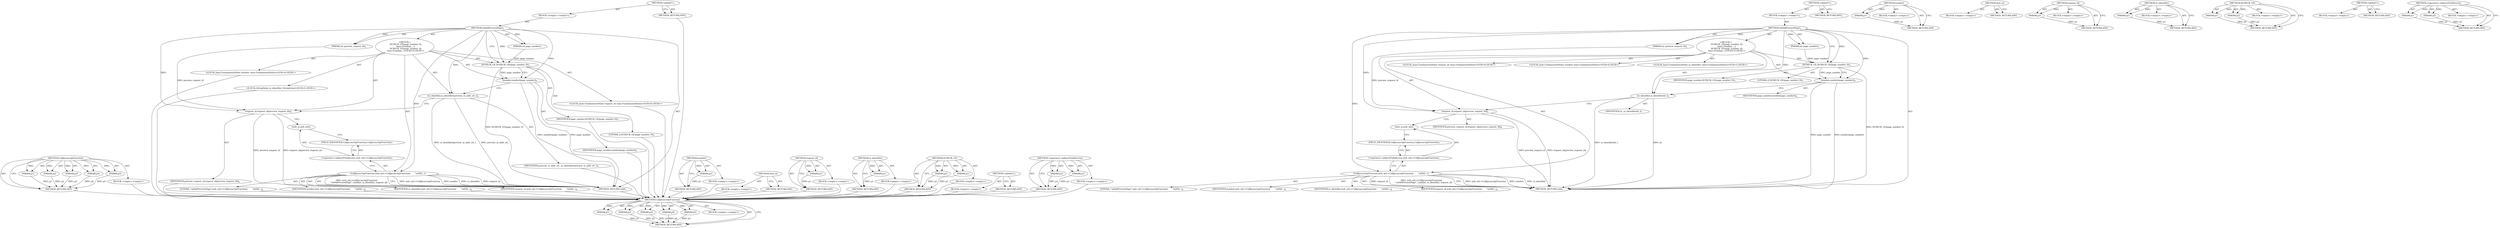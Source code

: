 digraph "&lt;operator&gt;.indirectFieldAccess" {
vulnerable_72 [label=<(METHOD,CallJavascriptFunction)>];
vulnerable_73 [label=<(PARAM,p1)>];
vulnerable_74 [label=<(PARAM,p2)>];
vulnerable_75 [label=<(PARAM,p3)>];
vulnerable_76 [label=<(PARAM,p4)>];
vulnerable_77 [label=<(PARAM,p5)>];
vulnerable_78 [label=<(BLOCK,&lt;empty&gt;,&lt;empty&gt;)>];
vulnerable_79 [label=<(METHOD_RETURN,ANY)>];
vulnerable_6 [label=<(METHOD,&lt;global&gt;)<SUB>1</SUB>>];
vulnerable_7 [label=<(BLOCK,&lt;empty&gt;,&lt;empty&gt;)<SUB>1</SUB>>];
vulnerable_8 [label=<(METHOD,OnDidPreviewPage)<SUB>1</SUB>>];
vulnerable_9 [label=<(PARAM,int page_number)<SUB>1</SUB>>];
vulnerable_10 [label=<(PARAM,int preview_request_id)<SUB>2</SUB>>];
vulnerable_11 [label="<(BLOCK,{
   DCHECK_GE(page_number, 0);
   base::Fundam...,{
   DCHECK_GE(page_number, 0);
   base::Fundam...)<SUB>2</SUB>>"];
vulnerable_12 [label=<(DCHECK_GE,DCHECK_GE(page_number, 0))<SUB>3</SUB>>];
vulnerable_13 [label=<(IDENTIFIER,page_number,DCHECK_GE(page_number, 0))<SUB>3</SUB>>];
vulnerable_14 [label=<(LITERAL,0,DCHECK_GE(page_number, 0))<SUB>3</SUB>>];
vulnerable_15 [label="<(LOCAL,base.FundamentalValue number: base.FundamentalValue)<SUB>4</SUB>>"];
vulnerable_16 [label=<(number,number(page_number))<SUB>4</SUB>>];
vulnerable_17 [label=<(IDENTIFIER,page_number,number(page_number))<SUB>4</SUB>>];
vulnerable_18 [label="<(LOCAL,StringValue ui_identifier: StringValue)<SUB>5</SUB>>"];
vulnerable_19 [label=<(ui_identifier,ui_identifier(preview_ui_addr_str_))<SUB>5</SUB>>];
vulnerable_20 [label=<(IDENTIFIER,preview_ui_addr_str_,ui_identifier(preview_ui_addr_str_))<SUB>5</SUB>>];
vulnerable_21 [label="<(LOCAL,base.FundamentalValue request_id: base.FundamentalValue)<SUB>6</SUB>>"];
vulnerable_22 [label=<(request_id,request_id(preview_request_id))<SUB>6</SUB>>];
vulnerable_23 [label=<(IDENTIFIER,preview_request_id,request_id(preview_request_id))<SUB>6</SUB>>];
vulnerable_24 [label=<(CallJavascriptFunction,web_ui()-&gt;CallJavascriptFunction(
       &quot;onDid...)<SUB>7</SUB>>];
vulnerable_25 [label=<(&lt;operator&gt;.indirectFieldAccess,web_ui()-&gt;CallJavascriptFunction)<SUB>7</SUB>>];
vulnerable_26 [label=<(web_ui,web_ui())<SUB>7</SUB>>];
vulnerable_27 [label=<(FIELD_IDENTIFIER,CallJavascriptFunction,CallJavascriptFunction)<SUB>7</SUB>>];
vulnerable_28 [label=<(LITERAL,&quot;onDidPreviewPage&quot;,web_ui()-&gt;CallJavascriptFunction(
       &quot;onDid...)<SUB>8</SUB>>];
vulnerable_29 [label=<(IDENTIFIER,number,web_ui()-&gt;CallJavascriptFunction(
       &quot;onDid...)<SUB>8</SUB>>];
vulnerable_30 [label=<(IDENTIFIER,ui_identifier,web_ui()-&gt;CallJavascriptFunction(
       &quot;onDid...)<SUB>8</SUB>>];
vulnerable_31 [label=<(IDENTIFIER,request_id,web_ui()-&gt;CallJavascriptFunction(
       &quot;onDid...)<SUB>8</SUB>>];
vulnerable_32 [label=<(METHOD_RETURN,void)<SUB>1</SUB>>];
vulnerable_34 [label=<(METHOD_RETURN,ANY)<SUB>1</SUB>>];
vulnerable_60 [label=<(METHOD,number)>];
vulnerable_61 [label=<(PARAM,p1)>];
vulnerable_62 [label=<(BLOCK,&lt;empty&gt;,&lt;empty&gt;)>];
vulnerable_63 [label=<(METHOD_RETURN,ANY)>];
vulnerable_85 [label=<(METHOD,web_ui)>];
vulnerable_86 [label=<(BLOCK,&lt;empty&gt;,&lt;empty&gt;)>];
vulnerable_87 [label=<(METHOD_RETURN,ANY)>];
vulnerable_68 [label=<(METHOD,request_id)>];
vulnerable_69 [label=<(PARAM,p1)>];
vulnerable_70 [label=<(BLOCK,&lt;empty&gt;,&lt;empty&gt;)>];
vulnerable_71 [label=<(METHOD_RETURN,ANY)>];
vulnerable_64 [label=<(METHOD,ui_identifier)>];
vulnerable_65 [label=<(PARAM,p1)>];
vulnerable_66 [label=<(BLOCK,&lt;empty&gt;,&lt;empty&gt;)>];
vulnerable_67 [label=<(METHOD_RETURN,ANY)>];
vulnerable_55 [label=<(METHOD,DCHECK_GE)>];
vulnerable_56 [label=<(PARAM,p1)>];
vulnerable_57 [label=<(PARAM,p2)>];
vulnerable_58 [label=<(BLOCK,&lt;empty&gt;,&lt;empty&gt;)>];
vulnerable_59 [label=<(METHOD_RETURN,ANY)>];
vulnerable_49 [label=<(METHOD,&lt;global&gt;)<SUB>1</SUB>>];
vulnerable_50 [label=<(BLOCK,&lt;empty&gt;,&lt;empty&gt;)>];
vulnerable_51 [label=<(METHOD_RETURN,ANY)>];
vulnerable_80 [label=<(METHOD,&lt;operator&gt;.indirectFieldAccess)>];
vulnerable_81 [label=<(PARAM,p1)>];
vulnerable_82 [label=<(PARAM,p2)>];
vulnerable_83 [label=<(BLOCK,&lt;empty&gt;,&lt;empty&gt;)>];
vulnerable_84 [label=<(METHOD_RETURN,ANY)>];
fixed_70 [label=<(METHOD,CallJavascriptFunction)>];
fixed_71 [label=<(PARAM,p1)>];
fixed_72 [label=<(PARAM,p2)>];
fixed_73 [label=<(PARAM,p3)>];
fixed_74 [label=<(PARAM,p4)>];
fixed_75 [label=<(PARAM,p5)>];
fixed_76 [label=<(BLOCK,&lt;empty&gt;,&lt;empty&gt;)>];
fixed_77 [label=<(METHOD_RETURN,ANY)>];
fixed_6 [label=<(METHOD,&lt;global&gt;)<SUB>1</SUB>>];
fixed_7 [label=<(BLOCK,&lt;empty&gt;,&lt;empty&gt;)<SUB>1</SUB>>];
fixed_8 [label=<(METHOD,OnDidPreviewPage)<SUB>1</SUB>>];
fixed_9 [label=<(PARAM,int page_number)<SUB>1</SUB>>];
fixed_10 [label=<(PARAM,int preview_request_id)<SUB>2</SUB>>];
fixed_11 [label="<(BLOCK,{
   DCHECK_GE(page_number, 0);
   base::Fundam...,{
   DCHECK_GE(page_number, 0);
   base::Fundam...)<SUB>2</SUB>>"];
fixed_12 [label=<(DCHECK_GE,DCHECK_GE(page_number, 0))<SUB>3</SUB>>];
fixed_13 [label=<(IDENTIFIER,page_number,DCHECK_GE(page_number, 0))<SUB>3</SUB>>];
fixed_14 [label=<(LITERAL,0,DCHECK_GE(page_number, 0))<SUB>3</SUB>>];
fixed_15 [label="<(LOCAL,base.FundamentalValue number: base.FundamentalValue)<SUB>4</SUB>>"];
fixed_16 [label=<(number,number(page_number))<SUB>4</SUB>>];
fixed_17 [label=<(IDENTIFIER,page_number,number(page_number))<SUB>4</SUB>>];
fixed_18 [label="<(LOCAL,base.FundamentalValue ui_identifier: base.FundamentalValue)<SUB>5</SUB>>"];
fixed_19 [label=<(ui_identifier,ui_identifier(id_))<SUB>5</SUB>>];
fixed_20 [label=<(IDENTIFIER,id_,ui_identifier(id_))<SUB>5</SUB>>];
fixed_21 [label="<(LOCAL,base.FundamentalValue request_id: base.FundamentalValue)<SUB>6</SUB>>"];
fixed_22 [label=<(request_id,request_id(preview_request_id))<SUB>6</SUB>>];
fixed_23 [label=<(IDENTIFIER,preview_request_id,request_id(preview_request_id))<SUB>6</SUB>>];
fixed_24 [label=<(CallJavascriptFunction,web_ui()-&gt;CallJavascriptFunction(
       &quot;onDid...)<SUB>7</SUB>>];
fixed_25 [label=<(&lt;operator&gt;.indirectFieldAccess,web_ui()-&gt;CallJavascriptFunction)<SUB>7</SUB>>];
fixed_26 [label=<(web_ui,web_ui())<SUB>7</SUB>>];
fixed_27 [label=<(FIELD_IDENTIFIER,CallJavascriptFunction,CallJavascriptFunction)<SUB>7</SUB>>];
fixed_28 [label=<(LITERAL,&quot;onDidPreviewPage&quot;,web_ui()-&gt;CallJavascriptFunction(
       &quot;onDid...)<SUB>8</SUB>>];
fixed_29 [label=<(IDENTIFIER,number,web_ui()-&gt;CallJavascriptFunction(
       &quot;onDid...)<SUB>8</SUB>>];
fixed_30 [label=<(IDENTIFIER,ui_identifier,web_ui()-&gt;CallJavascriptFunction(
       &quot;onDid...)<SUB>8</SUB>>];
fixed_31 [label=<(IDENTIFIER,request_id,web_ui()-&gt;CallJavascriptFunction(
       &quot;onDid...)<SUB>8</SUB>>];
fixed_32 [label=<(METHOD_RETURN,void)<SUB>1</SUB>>];
fixed_34 [label=<(METHOD_RETURN,ANY)<SUB>1</SUB>>];
fixed_58 [label=<(METHOD,number)>];
fixed_59 [label=<(PARAM,p1)>];
fixed_60 [label=<(BLOCK,&lt;empty&gt;,&lt;empty&gt;)>];
fixed_61 [label=<(METHOD_RETURN,ANY)>];
fixed_83 [label=<(METHOD,web_ui)>];
fixed_84 [label=<(BLOCK,&lt;empty&gt;,&lt;empty&gt;)>];
fixed_85 [label=<(METHOD_RETURN,ANY)>];
fixed_66 [label=<(METHOD,request_id)>];
fixed_67 [label=<(PARAM,p1)>];
fixed_68 [label=<(BLOCK,&lt;empty&gt;,&lt;empty&gt;)>];
fixed_69 [label=<(METHOD_RETURN,ANY)>];
fixed_62 [label=<(METHOD,ui_identifier)>];
fixed_63 [label=<(PARAM,p1)>];
fixed_64 [label=<(BLOCK,&lt;empty&gt;,&lt;empty&gt;)>];
fixed_65 [label=<(METHOD_RETURN,ANY)>];
fixed_53 [label=<(METHOD,DCHECK_GE)>];
fixed_54 [label=<(PARAM,p1)>];
fixed_55 [label=<(PARAM,p2)>];
fixed_56 [label=<(BLOCK,&lt;empty&gt;,&lt;empty&gt;)>];
fixed_57 [label=<(METHOD_RETURN,ANY)>];
fixed_47 [label=<(METHOD,&lt;global&gt;)<SUB>1</SUB>>];
fixed_48 [label=<(BLOCK,&lt;empty&gt;,&lt;empty&gt;)>];
fixed_49 [label=<(METHOD_RETURN,ANY)>];
fixed_78 [label=<(METHOD,&lt;operator&gt;.indirectFieldAccess)>];
fixed_79 [label=<(PARAM,p1)>];
fixed_80 [label=<(PARAM,p2)>];
fixed_81 [label=<(BLOCK,&lt;empty&gt;,&lt;empty&gt;)>];
fixed_82 [label=<(METHOD_RETURN,ANY)>];
vulnerable_72 -> vulnerable_73  [key=0, label="AST: "];
vulnerable_72 -> vulnerable_73  [key=1, label="DDG: "];
vulnerable_72 -> vulnerable_78  [key=0, label="AST: "];
vulnerable_72 -> vulnerable_74  [key=0, label="AST: "];
vulnerable_72 -> vulnerable_74  [key=1, label="DDG: "];
vulnerable_72 -> vulnerable_79  [key=0, label="AST: "];
vulnerable_72 -> vulnerable_79  [key=1, label="CFG: "];
vulnerable_72 -> vulnerable_75  [key=0, label="AST: "];
vulnerable_72 -> vulnerable_75  [key=1, label="DDG: "];
vulnerable_72 -> vulnerable_76  [key=0, label="AST: "];
vulnerable_72 -> vulnerable_76  [key=1, label="DDG: "];
vulnerable_72 -> vulnerable_77  [key=0, label="AST: "];
vulnerable_72 -> vulnerable_77  [key=1, label="DDG: "];
vulnerable_73 -> vulnerable_79  [key=0, label="DDG: p1"];
vulnerable_74 -> vulnerable_79  [key=0, label="DDG: p2"];
vulnerable_75 -> vulnerable_79  [key=0, label="DDG: p3"];
vulnerable_76 -> vulnerable_79  [key=0, label="DDG: p4"];
vulnerable_77 -> vulnerable_79  [key=0, label="DDG: p5"];
vulnerable_78 -> fixed_70  [key=0];
vulnerable_79 -> fixed_70  [key=0];
vulnerable_6 -> vulnerable_7  [key=0, label="AST: "];
vulnerable_6 -> vulnerable_34  [key=0, label="AST: "];
vulnerable_6 -> vulnerable_34  [key=1, label="CFG: "];
vulnerable_7 -> vulnerable_8  [key=0, label="AST: "];
vulnerable_8 -> vulnerable_9  [key=0, label="AST: "];
vulnerable_8 -> vulnerable_9  [key=1, label="DDG: "];
vulnerable_8 -> vulnerable_10  [key=0, label="AST: "];
vulnerable_8 -> vulnerable_10  [key=1, label="DDG: "];
vulnerable_8 -> vulnerable_11  [key=0, label="AST: "];
vulnerable_8 -> vulnerable_32  [key=0, label="AST: "];
vulnerable_8 -> vulnerable_12  [key=0, label="CFG: "];
vulnerable_8 -> vulnerable_12  [key=1, label="DDG: "];
vulnerable_8 -> vulnerable_16  [key=0, label="DDG: "];
vulnerable_8 -> vulnerable_19  [key=0, label="DDG: "];
vulnerable_8 -> vulnerable_22  [key=0, label="DDG: "];
vulnerable_8 -> vulnerable_24  [key=0, label="DDG: "];
vulnerable_9 -> vulnerable_12  [key=0, label="DDG: page_number"];
vulnerable_10 -> vulnerable_22  [key=0, label="DDG: preview_request_id"];
vulnerable_11 -> vulnerable_12  [key=0, label="AST: "];
vulnerable_11 -> vulnerable_15  [key=0, label="AST: "];
vulnerable_11 -> vulnerable_16  [key=0, label="AST: "];
vulnerable_11 -> vulnerable_18  [key=0, label="AST: "];
vulnerable_11 -> vulnerable_19  [key=0, label="AST: "];
vulnerable_11 -> vulnerable_21  [key=0, label="AST: "];
vulnerable_11 -> vulnerable_22  [key=0, label="AST: "];
vulnerable_11 -> vulnerable_24  [key=0, label="AST: "];
vulnerable_12 -> vulnerable_13  [key=0, label="AST: "];
vulnerable_12 -> vulnerable_14  [key=0, label="AST: "];
vulnerable_12 -> vulnerable_16  [key=0, label="CFG: "];
vulnerable_12 -> vulnerable_16  [key=1, label="DDG: page_number"];
vulnerable_12 -> vulnerable_32  [key=0, label="DDG: DCHECK_GE(page_number, 0)"];
vulnerable_13 -> fixed_70  [key=0];
vulnerable_14 -> fixed_70  [key=0];
vulnerable_15 -> fixed_70  [key=0];
vulnerable_16 -> vulnerable_17  [key=0, label="AST: "];
vulnerable_16 -> vulnerable_19  [key=0, label="CFG: "];
vulnerable_16 -> vulnerable_32  [key=0, label="DDG: page_number"];
vulnerable_16 -> vulnerable_32  [key=1, label="DDG: number(page_number)"];
vulnerable_17 -> fixed_70  [key=0];
vulnerable_18 -> fixed_70  [key=0];
vulnerable_19 -> vulnerable_20  [key=0, label="AST: "];
vulnerable_19 -> vulnerable_22  [key=0, label="CFG: "];
vulnerable_19 -> vulnerable_32  [key=0, label="DDG: ui_identifier(preview_ui_addr_str_)"];
vulnerable_19 -> vulnerable_32  [key=1, label="DDG: preview_ui_addr_str_"];
vulnerable_20 -> fixed_70  [key=0];
vulnerable_21 -> fixed_70  [key=0];
vulnerable_22 -> vulnerable_23  [key=0, label="AST: "];
vulnerable_22 -> vulnerable_26  [key=0, label="CFG: "];
vulnerable_22 -> vulnerable_32  [key=0, label="DDG: preview_request_id"];
vulnerable_22 -> vulnerable_32  [key=1, label="DDG: request_id(preview_request_id)"];
vulnerable_23 -> fixed_70  [key=0];
vulnerable_24 -> vulnerable_25  [key=0, label="AST: "];
vulnerable_24 -> vulnerable_28  [key=0, label="AST: "];
vulnerable_24 -> vulnerable_29  [key=0, label="AST: "];
vulnerable_24 -> vulnerable_30  [key=0, label="AST: "];
vulnerable_24 -> vulnerable_31  [key=0, label="AST: "];
vulnerable_24 -> vulnerable_32  [key=0, label="CFG: "];
vulnerable_24 -> vulnerable_32  [key=1, label="DDG: web_ui()-&gt;CallJavascriptFunction"];
vulnerable_24 -> vulnerable_32  [key=2, label="DDG: number"];
vulnerable_24 -> vulnerable_32  [key=3, label="DDG: ui_identifier"];
vulnerable_24 -> vulnerable_32  [key=4, label="DDG: request_id"];
vulnerable_24 -> vulnerable_32  [key=5, label="DDG: web_ui()-&gt;CallJavascriptFunction(
       &quot;onDidPreviewPage&quot;, number, ui_identifier, request_id)"];
vulnerable_25 -> vulnerable_26  [key=0, label="AST: "];
vulnerable_25 -> vulnerable_27  [key=0, label="AST: "];
vulnerable_25 -> vulnerable_24  [key=0, label="CFG: "];
vulnerable_26 -> vulnerable_27  [key=0, label="CFG: "];
vulnerable_27 -> vulnerable_25  [key=0, label="CFG: "];
vulnerable_28 -> fixed_70  [key=0];
vulnerable_29 -> fixed_70  [key=0];
vulnerable_30 -> fixed_70  [key=0];
vulnerable_31 -> fixed_70  [key=0];
vulnerable_32 -> fixed_70  [key=0];
vulnerable_34 -> fixed_70  [key=0];
vulnerable_60 -> vulnerable_61  [key=0, label="AST: "];
vulnerable_60 -> vulnerable_61  [key=1, label="DDG: "];
vulnerable_60 -> vulnerable_62  [key=0, label="AST: "];
vulnerable_60 -> vulnerable_63  [key=0, label="AST: "];
vulnerable_60 -> vulnerable_63  [key=1, label="CFG: "];
vulnerable_61 -> vulnerable_63  [key=0, label="DDG: p1"];
vulnerable_62 -> fixed_70  [key=0];
vulnerable_63 -> fixed_70  [key=0];
vulnerable_85 -> vulnerable_86  [key=0, label="AST: "];
vulnerable_85 -> vulnerable_87  [key=0, label="AST: "];
vulnerable_85 -> vulnerable_87  [key=1, label="CFG: "];
vulnerable_86 -> fixed_70  [key=0];
vulnerable_87 -> fixed_70  [key=0];
vulnerable_68 -> vulnerable_69  [key=0, label="AST: "];
vulnerable_68 -> vulnerable_69  [key=1, label="DDG: "];
vulnerable_68 -> vulnerable_70  [key=0, label="AST: "];
vulnerable_68 -> vulnerable_71  [key=0, label="AST: "];
vulnerable_68 -> vulnerable_71  [key=1, label="CFG: "];
vulnerable_69 -> vulnerable_71  [key=0, label="DDG: p1"];
vulnerable_70 -> fixed_70  [key=0];
vulnerable_71 -> fixed_70  [key=0];
vulnerable_64 -> vulnerable_65  [key=0, label="AST: "];
vulnerable_64 -> vulnerable_65  [key=1, label="DDG: "];
vulnerable_64 -> vulnerable_66  [key=0, label="AST: "];
vulnerable_64 -> vulnerable_67  [key=0, label="AST: "];
vulnerable_64 -> vulnerable_67  [key=1, label="CFG: "];
vulnerable_65 -> vulnerable_67  [key=0, label="DDG: p1"];
vulnerable_66 -> fixed_70  [key=0];
vulnerable_67 -> fixed_70  [key=0];
vulnerable_55 -> vulnerable_56  [key=0, label="AST: "];
vulnerable_55 -> vulnerable_56  [key=1, label="DDG: "];
vulnerable_55 -> vulnerable_58  [key=0, label="AST: "];
vulnerable_55 -> vulnerable_57  [key=0, label="AST: "];
vulnerable_55 -> vulnerable_57  [key=1, label="DDG: "];
vulnerable_55 -> vulnerable_59  [key=0, label="AST: "];
vulnerable_55 -> vulnerable_59  [key=1, label="CFG: "];
vulnerable_56 -> vulnerable_59  [key=0, label="DDG: p1"];
vulnerable_57 -> vulnerable_59  [key=0, label="DDG: p2"];
vulnerable_58 -> fixed_70  [key=0];
vulnerable_59 -> fixed_70  [key=0];
vulnerable_49 -> vulnerable_50  [key=0, label="AST: "];
vulnerable_49 -> vulnerable_51  [key=0, label="AST: "];
vulnerable_49 -> vulnerable_51  [key=1, label="CFG: "];
vulnerable_50 -> fixed_70  [key=0];
vulnerable_51 -> fixed_70  [key=0];
vulnerable_80 -> vulnerable_81  [key=0, label="AST: "];
vulnerable_80 -> vulnerable_81  [key=1, label="DDG: "];
vulnerable_80 -> vulnerable_83  [key=0, label="AST: "];
vulnerable_80 -> vulnerable_82  [key=0, label="AST: "];
vulnerable_80 -> vulnerable_82  [key=1, label="DDG: "];
vulnerable_80 -> vulnerable_84  [key=0, label="AST: "];
vulnerable_80 -> vulnerable_84  [key=1, label="CFG: "];
vulnerable_81 -> vulnerable_84  [key=0, label="DDG: p1"];
vulnerable_82 -> vulnerable_84  [key=0, label="DDG: p2"];
vulnerable_83 -> fixed_70  [key=0];
vulnerable_84 -> fixed_70  [key=0];
fixed_70 -> fixed_71  [key=0, label="AST: "];
fixed_70 -> fixed_71  [key=1, label="DDG: "];
fixed_70 -> fixed_76  [key=0, label="AST: "];
fixed_70 -> fixed_72  [key=0, label="AST: "];
fixed_70 -> fixed_72  [key=1, label="DDG: "];
fixed_70 -> fixed_77  [key=0, label="AST: "];
fixed_70 -> fixed_77  [key=1, label="CFG: "];
fixed_70 -> fixed_73  [key=0, label="AST: "];
fixed_70 -> fixed_73  [key=1, label="DDG: "];
fixed_70 -> fixed_74  [key=0, label="AST: "];
fixed_70 -> fixed_74  [key=1, label="DDG: "];
fixed_70 -> fixed_75  [key=0, label="AST: "];
fixed_70 -> fixed_75  [key=1, label="DDG: "];
fixed_71 -> fixed_77  [key=0, label="DDG: p1"];
fixed_72 -> fixed_77  [key=0, label="DDG: p2"];
fixed_73 -> fixed_77  [key=0, label="DDG: p3"];
fixed_74 -> fixed_77  [key=0, label="DDG: p4"];
fixed_75 -> fixed_77  [key=0, label="DDG: p5"];
fixed_6 -> fixed_7  [key=0, label="AST: "];
fixed_6 -> fixed_34  [key=0, label="AST: "];
fixed_6 -> fixed_34  [key=1, label="CFG: "];
fixed_7 -> fixed_8  [key=0, label="AST: "];
fixed_8 -> fixed_9  [key=0, label="AST: "];
fixed_8 -> fixed_9  [key=1, label="DDG: "];
fixed_8 -> fixed_10  [key=0, label="AST: "];
fixed_8 -> fixed_10  [key=1, label="DDG: "];
fixed_8 -> fixed_11  [key=0, label="AST: "];
fixed_8 -> fixed_32  [key=0, label="AST: "];
fixed_8 -> fixed_12  [key=0, label="CFG: "];
fixed_8 -> fixed_12  [key=1, label="DDG: "];
fixed_8 -> fixed_16  [key=0, label="DDG: "];
fixed_8 -> fixed_19  [key=0, label="DDG: "];
fixed_8 -> fixed_22  [key=0, label="DDG: "];
fixed_8 -> fixed_24  [key=0, label="DDG: "];
fixed_9 -> fixed_12  [key=0, label="DDG: page_number"];
fixed_10 -> fixed_22  [key=0, label="DDG: preview_request_id"];
fixed_11 -> fixed_12  [key=0, label="AST: "];
fixed_11 -> fixed_15  [key=0, label="AST: "];
fixed_11 -> fixed_16  [key=0, label="AST: "];
fixed_11 -> fixed_18  [key=0, label="AST: "];
fixed_11 -> fixed_19  [key=0, label="AST: "];
fixed_11 -> fixed_21  [key=0, label="AST: "];
fixed_11 -> fixed_22  [key=0, label="AST: "];
fixed_11 -> fixed_24  [key=0, label="AST: "];
fixed_12 -> fixed_13  [key=0, label="AST: "];
fixed_12 -> fixed_14  [key=0, label="AST: "];
fixed_12 -> fixed_16  [key=0, label="CFG: "];
fixed_12 -> fixed_16  [key=1, label="DDG: page_number"];
fixed_12 -> fixed_32  [key=0, label="DDG: DCHECK_GE(page_number, 0)"];
fixed_16 -> fixed_17  [key=0, label="AST: "];
fixed_16 -> fixed_19  [key=0, label="CFG: "];
fixed_16 -> fixed_32  [key=0, label="DDG: page_number"];
fixed_16 -> fixed_32  [key=1, label="DDG: number(page_number)"];
fixed_19 -> fixed_20  [key=0, label="AST: "];
fixed_19 -> fixed_22  [key=0, label="CFG: "];
fixed_19 -> fixed_32  [key=0, label="DDG: ui_identifier(id_)"];
fixed_19 -> fixed_32  [key=1, label="DDG: id_"];
fixed_22 -> fixed_23  [key=0, label="AST: "];
fixed_22 -> fixed_26  [key=0, label="CFG: "];
fixed_22 -> fixed_32  [key=0, label="DDG: preview_request_id"];
fixed_22 -> fixed_32  [key=1, label="DDG: request_id(preview_request_id)"];
fixed_24 -> fixed_25  [key=0, label="AST: "];
fixed_24 -> fixed_28  [key=0, label="AST: "];
fixed_24 -> fixed_29  [key=0, label="AST: "];
fixed_24 -> fixed_30  [key=0, label="AST: "];
fixed_24 -> fixed_31  [key=0, label="AST: "];
fixed_24 -> fixed_32  [key=0, label="CFG: "];
fixed_24 -> fixed_32  [key=1, label="DDG: web_ui()-&gt;CallJavascriptFunction"];
fixed_24 -> fixed_32  [key=2, label="DDG: number"];
fixed_24 -> fixed_32  [key=3, label="DDG: ui_identifier"];
fixed_24 -> fixed_32  [key=4, label="DDG: request_id"];
fixed_24 -> fixed_32  [key=5, label="DDG: web_ui()-&gt;CallJavascriptFunction(
       &quot;onDidPreviewPage&quot;, number, ui_identifier, request_id)"];
fixed_25 -> fixed_26  [key=0, label="AST: "];
fixed_25 -> fixed_27  [key=0, label="AST: "];
fixed_25 -> fixed_24  [key=0, label="CFG: "];
fixed_26 -> fixed_27  [key=0, label="CFG: "];
fixed_27 -> fixed_25  [key=0, label="CFG: "];
fixed_58 -> fixed_59  [key=0, label="AST: "];
fixed_58 -> fixed_59  [key=1, label="DDG: "];
fixed_58 -> fixed_60  [key=0, label="AST: "];
fixed_58 -> fixed_61  [key=0, label="AST: "];
fixed_58 -> fixed_61  [key=1, label="CFG: "];
fixed_59 -> fixed_61  [key=0, label="DDG: p1"];
fixed_83 -> fixed_84  [key=0, label="AST: "];
fixed_83 -> fixed_85  [key=0, label="AST: "];
fixed_83 -> fixed_85  [key=1, label="CFG: "];
fixed_66 -> fixed_67  [key=0, label="AST: "];
fixed_66 -> fixed_67  [key=1, label="DDG: "];
fixed_66 -> fixed_68  [key=0, label="AST: "];
fixed_66 -> fixed_69  [key=0, label="AST: "];
fixed_66 -> fixed_69  [key=1, label="CFG: "];
fixed_67 -> fixed_69  [key=0, label="DDG: p1"];
fixed_62 -> fixed_63  [key=0, label="AST: "];
fixed_62 -> fixed_63  [key=1, label="DDG: "];
fixed_62 -> fixed_64  [key=0, label="AST: "];
fixed_62 -> fixed_65  [key=0, label="AST: "];
fixed_62 -> fixed_65  [key=1, label="CFG: "];
fixed_63 -> fixed_65  [key=0, label="DDG: p1"];
fixed_53 -> fixed_54  [key=0, label="AST: "];
fixed_53 -> fixed_54  [key=1, label="DDG: "];
fixed_53 -> fixed_56  [key=0, label="AST: "];
fixed_53 -> fixed_55  [key=0, label="AST: "];
fixed_53 -> fixed_55  [key=1, label="DDG: "];
fixed_53 -> fixed_57  [key=0, label="AST: "];
fixed_53 -> fixed_57  [key=1, label="CFG: "];
fixed_54 -> fixed_57  [key=0, label="DDG: p1"];
fixed_55 -> fixed_57  [key=0, label="DDG: p2"];
fixed_47 -> fixed_48  [key=0, label="AST: "];
fixed_47 -> fixed_49  [key=0, label="AST: "];
fixed_47 -> fixed_49  [key=1, label="CFG: "];
fixed_78 -> fixed_79  [key=0, label="AST: "];
fixed_78 -> fixed_79  [key=1, label="DDG: "];
fixed_78 -> fixed_81  [key=0, label="AST: "];
fixed_78 -> fixed_80  [key=0, label="AST: "];
fixed_78 -> fixed_80  [key=1, label="DDG: "];
fixed_78 -> fixed_82  [key=0, label="AST: "];
fixed_78 -> fixed_82  [key=1, label="CFG: "];
fixed_79 -> fixed_82  [key=0, label="DDG: p1"];
fixed_80 -> fixed_82  [key=0, label="DDG: p2"];
}
